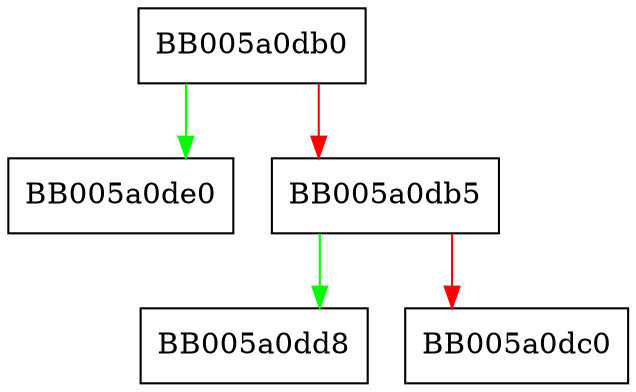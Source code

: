 digraph OSSL_ENCODER_gettable_params {
  node [shape="box"];
  graph [splines=ortho];
  BB005a0db0 -> BB005a0de0 [color="green"];
  BB005a0db0 -> BB005a0db5 [color="red"];
  BB005a0db5 -> BB005a0dd8 [color="green"];
  BB005a0db5 -> BB005a0dc0 [color="red"];
}